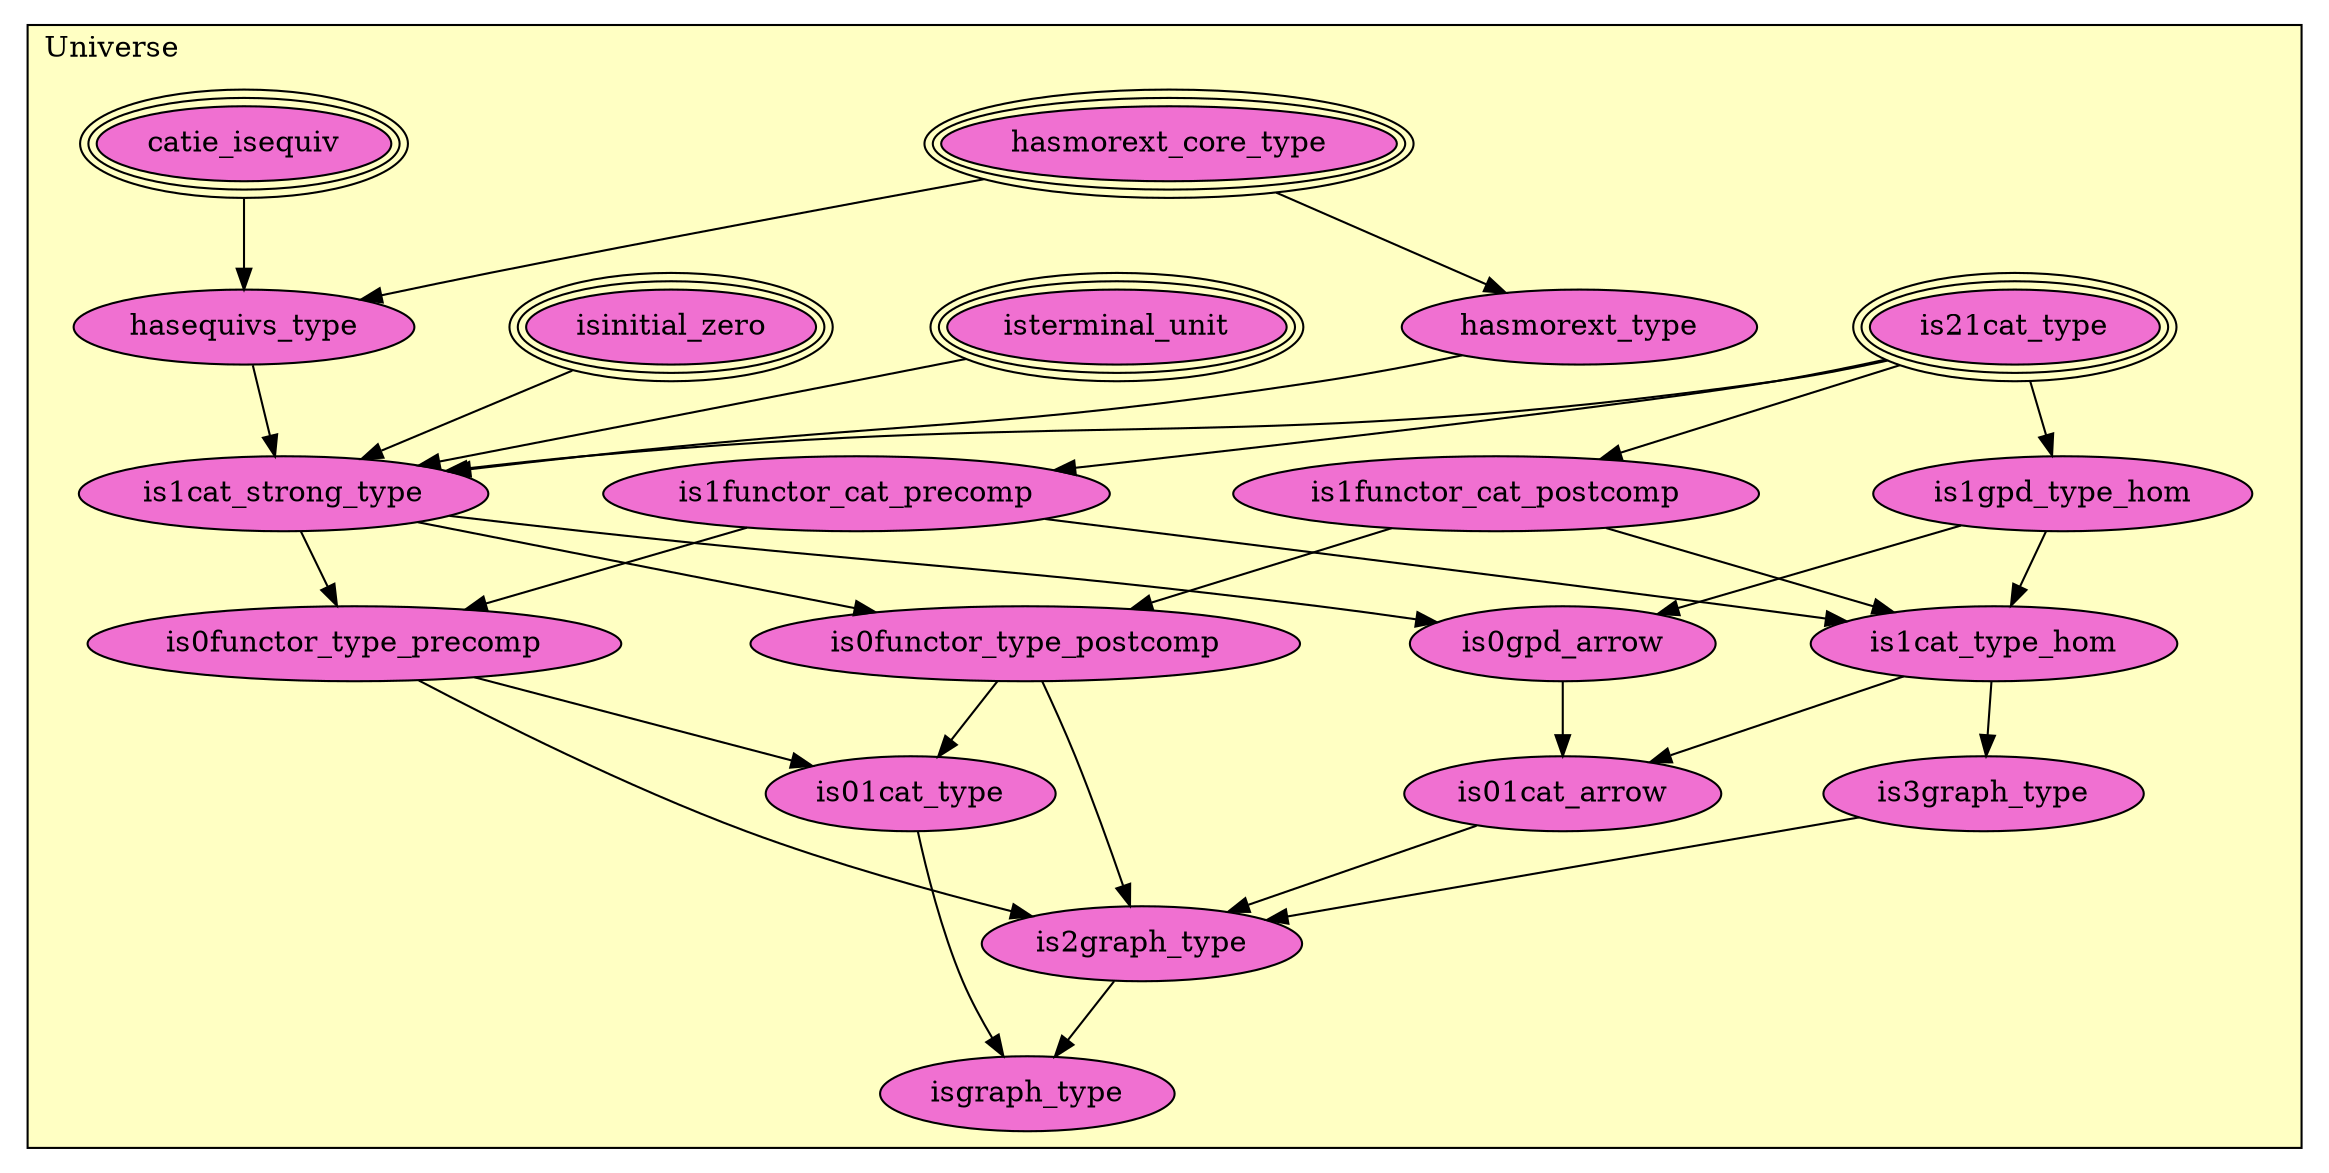 digraph HoTT_WildCat_Universe {
  graph [ratio=0.5]
  node [style=filled]
Universe_is21cat_type [label="is21cat_type", URL=<Universe.html#is21cat_type>, peripheries=3, fillcolor="#F070D1"] ;
Universe_is1functor_cat_precomp [label="is1functor_cat_precomp", URL=<Universe.html#is1functor_cat_precomp>, fillcolor="#F070D1"] ;
Universe_is1functor_cat_postcomp [label="is1functor_cat_postcomp", URL=<Universe.html#is1functor_cat_postcomp>, fillcolor="#F070D1"] ;
Universe_is1gpd_type_hom [label="is1gpd_type_hom", URL=<Universe.html#is1gpd_type_hom>, fillcolor="#F070D1"] ;
Universe_is1cat_type_hom [label="is1cat_type_hom", URL=<Universe.html#is1cat_type_hom>, fillcolor="#F070D1"] ;
Universe_is3graph_type [label="is3graph_type", URL=<Universe.html#is3graph_type>, fillcolor="#F070D1"] ;
Universe_isterminal_unit [label="isterminal_unit", URL=<Universe.html#isterminal_unit>, peripheries=3, fillcolor="#F070D1"] ;
Universe_isinitial_zero [label="isinitial_zero", URL=<Universe.html#isinitial_zero>, peripheries=3, fillcolor="#F070D1"] ;
Universe_catie_isequiv [label="catie_isequiv", URL=<Universe.html#catie_isequiv>, peripheries=3, fillcolor="#F070D1"] ;
Universe_hasmorext_core_type [label="hasmorext_core_type", URL=<Universe.html#hasmorext_core_type>, peripheries=3, fillcolor="#F070D1"] ;
Universe_hasequivs_type [label="hasequivs_type", URL=<Universe.html#hasequivs_type>, fillcolor="#F070D1"] ;
Universe_hasmorext_type [label="hasmorext_type", URL=<Universe.html#hasmorext_type>, fillcolor="#F070D1"] ;
Universe_is1cat_strong_type [label="is1cat_strong_type", URL=<Universe.html#is1cat_strong_type>, fillcolor="#F070D1"] ;
Universe_is0functor_type_precomp [label="is0functor_type_precomp", URL=<Universe.html#is0functor_type_precomp>, fillcolor="#F070D1"] ;
Universe_is0functor_type_postcomp [label="is0functor_type_postcomp", URL=<Universe.html#is0functor_type_postcomp>, fillcolor="#F070D1"] ;
Universe_is0gpd_arrow [label="is0gpd_arrow", URL=<Universe.html#is0gpd_arrow>, fillcolor="#F070D1"] ;
Universe_is01cat_arrow [label="is01cat_arrow", URL=<Universe.html#is01cat_arrow>, fillcolor="#F070D1"] ;
Universe_is2graph_type [label="is2graph_type", URL=<Universe.html#is2graph_type>, fillcolor="#F070D1"] ;
Universe_is01cat_type [label="is01cat_type", URL=<Universe.html#is01cat_type>, fillcolor="#F070D1"] ;
Universe_isgraph_type [label="isgraph_type", URL=<Universe.html#isgraph_type>, fillcolor="#F070D1"] ;
  Universe_is21cat_type -> Universe_is1functor_cat_precomp [] ;
  Universe_is21cat_type -> Universe_is1functor_cat_postcomp [] ;
  Universe_is21cat_type -> Universe_is1gpd_type_hom [] ;
  Universe_is21cat_type -> Universe_is1cat_strong_type [] ;
  Universe_is1functor_cat_precomp -> Universe_is1cat_type_hom [] ;
  Universe_is1functor_cat_precomp -> Universe_is0functor_type_precomp [] ;
  Universe_is1functor_cat_postcomp -> Universe_is1cat_type_hom [] ;
  Universe_is1functor_cat_postcomp -> Universe_is0functor_type_postcomp [] ;
  Universe_is1gpd_type_hom -> Universe_is1cat_type_hom [] ;
  Universe_is1gpd_type_hom -> Universe_is0gpd_arrow [] ;
  Universe_is1cat_type_hom -> Universe_is3graph_type [] ;
  Universe_is1cat_type_hom -> Universe_is01cat_arrow [] ;
  Universe_is3graph_type -> Universe_is2graph_type [] ;
  Universe_isterminal_unit -> Universe_is1cat_strong_type [] ;
  Universe_isinitial_zero -> Universe_is1cat_strong_type [] ;
  Universe_catie_isequiv -> Universe_hasequivs_type [] ;
  Universe_hasmorext_core_type -> Universe_hasequivs_type [] ;
  Universe_hasmorext_core_type -> Universe_hasmorext_type [] ;
  Universe_hasequivs_type -> Universe_is1cat_strong_type [] ;
  Universe_hasmorext_type -> Universe_is1cat_strong_type [] ;
  Universe_is1cat_strong_type -> Universe_is0functor_type_precomp [] ;
  Universe_is1cat_strong_type -> Universe_is0functor_type_postcomp [] ;
  Universe_is1cat_strong_type -> Universe_is0gpd_arrow [] ;
  Universe_is0functor_type_precomp -> Universe_is2graph_type [] ;
  Universe_is0functor_type_precomp -> Universe_is01cat_type [] ;
  Universe_is0functor_type_postcomp -> Universe_is2graph_type [] ;
  Universe_is0functor_type_postcomp -> Universe_is01cat_type [] ;
  Universe_is0gpd_arrow -> Universe_is01cat_arrow [] ;
  Universe_is01cat_arrow -> Universe_is2graph_type [] ;
  Universe_is2graph_type -> Universe_isgraph_type [] ;
  Universe_is01cat_type -> Universe_isgraph_type [] ;
subgraph cluster_Universe { label="Universe"; fillcolor="#FFFFC3"; labeljust=l; style=filled 
Universe_isgraph_type; Universe_is01cat_type; Universe_is2graph_type; Universe_is01cat_arrow; Universe_is0gpd_arrow; Universe_is0functor_type_postcomp; Universe_is0functor_type_precomp; Universe_is1cat_strong_type; Universe_hasmorext_type; Universe_hasequivs_type; Universe_hasmorext_core_type; Universe_catie_isequiv; Universe_isinitial_zero; Universe_isterminal_unit; Universe_is3graph_type; Universe_is1cat_type_hom; Universe_is1gpd_type_hom; Universe_is1functor_cat_postcomp; Universe_is1functor_cat_precomp; Universe_is21cat_type; };
} /* END */
